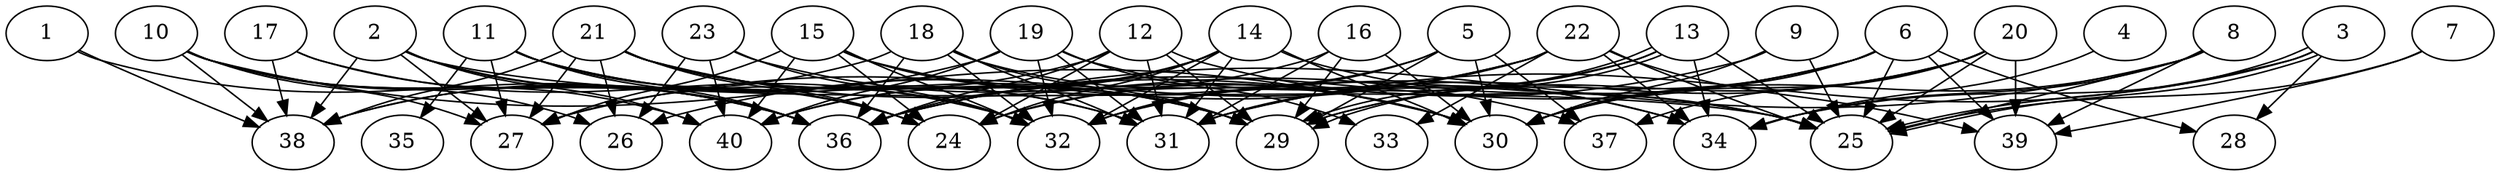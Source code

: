 // DAG (tier=3-complex, mode=compute, n=40, ccr=0.467, fat=0.741, density=0.615, regular=0.247, jump=0.313, mindata=1048576, maxdata=16777216)
// DAG automatically generated by daggen at Sun Aug 24 16:33:35 2025
// /home/ermia/Project/Environments/daggen/bin/daggen --dot --ccr 0.467 --fat 0.741 --regular 0.247 --density 0.615 --jump 0.313 --mindata 1048576 --maxdata 16777216 -n 40 
digraph G {
  1 [size="107814544688407296", alpha="0.11", expect_size="53907272344203648"]
  1 -> 36 [size ="1993836972736512"]
  1 -> 38 [size ="1993836972736512"]
  2 [size="283513828354567776", alpha="0.12", expect_size="141756914177283888"]
  2 -> 24 [size ="125830202130432"]
  2 -> 25 [size ="125830202130432"]
  2 -> 27 [size ="125830202130432"]
  2 -> 36 [size ="125830202130432"]
  2 -> 38 [size ="125830202130432"]
  2 -> 40 [size ="125830202130432"]
  3 [size="419783181868780", alpha="0.03", expect_size="209891590934390"]
  3 -> 25 [size ="29302758309888"]
  3 -> 25 [size ="29302758309888"]
  3 -> 28 [size ="29302758309888"]
  3 -> 31 [size ="29302758309888"]
  3 -> 34 [size ="29302758309888"]
  4 [size="225614798826833600", alpha="0.03", expect_size="112807399413416800"]
  4 -> 34 [size ="351697633280000"]
  5 [size="4150746137865922", alpha="0.19", expect_size="2075373068932961"]
  5 -> 24 [size ="215883586732032"]
  5 -> 29 [size ="215883586732032"]
  5 -> 30 [size ="215883586732032"]
  5 -> 32 [size ="215883586732032"]
  5 -> 37 [size ="215883586732032"]
  6 [size="387560806360809472000", alpha="0.13", expect_size="193780403180404736000"]
  6 -> 25 [size ="425255449395200"]
  6 -> 28 [size ="425255449395200"]
  6 -> 29 [size ="425255449395200"]
  6 -> 30 [size ="425255449395200"]
  6 -> 32 [size ="425255449395200"]
  6 -> 36 [size ="425255449395200"]
  6 -> 39 [size ="425255449395200"]
  7 [size="2492090589512728576000", alpha="0.12", expect_size="1246045294756364288000"]
  7 -> 25 [size ="1470502849740800"]
  7 -> 39 [size ="1470502849740800"]
  8 [size="3453724988525345792", alpha="0.15", expect_size="1726862494262672896"]
  8 -> 25 [size ="1508282464206848"]
  8 -> 30 [size ="1508282464206848"]
  8 -> 34 [size ="1508282464206848"]
  8 -> 36 [size ="1508282464206848"]
  8 -> 39 [size ="1508282464206848"]
  9 [size="318014775706670912", alpha="0.15", expect_size="159007387853335456"]
  9 -> 25 [size ="733509958238208"]
  9 -> 30 [size ="733509958238208"]
  9 -> 36 [size ="733509958238208"]
  10 [size="2523846218702980644864", alpha="0.17", expect_size="1261923109351490322432"]
  10 -> 26 [size ="1482968455446528"]
  10 -> 27 [size ="1482968455446528"]
  10 -> 30 [size ="1482968455446528"]
  10 -> 36 [size ="1482968455446528"]
  10 -> 38 [size ="1482968455446528"]
  10 -> 40 [size ="1482968455446528"]
  11 [size="15404073175395744", alpha="0.20", expect_size="7702036587697872"]
  11 -> 24 [size ="950206560468992"]
  11 -> 27 [size ="950206560468992"]
  11 -> 29 [size ="950206560468992"]
  11 -> 31 [size ="950206560468992"]
  11 -> 35 [size ="950206560468992"]
  11 -> 36 [size ="950206560468992"]
  12 [size="131339448519760019456", alpha="0.10", expect_size="65669724259880009728"]
  12 -> 24 [size ="206706172755968"]
  12 -> 25 [size ="206706172755968"]
  12 -> 27 [size ="206706172755968"]
  12 -> 29 [size ="206706172755968"]
  12 -> 31 [size ="206706172755968"]
  12 -> 36 [size ="206706172755968"]
  13 [size="5164368182512713728", alpha="0.09", expect_size="2582184091256356864"]
  13 -> 24 [size ="23902029873152"]
  13 -> 25 [size ="23902029873152"]
  13 -> 29 [size ="23902029873152"]
  13 -> 29 [size ="23902029873152"]
  13 -> 31 [size ="23902029873152"]
  13 -> 34 [size ="23902029873152"]
  14 [size="82834417092113989632", alpha="0.00", expect_size="41417208546056994816"]
  14 -> 24 [size ="152018765217792"]
  14 -> 25 [size ="152018765217792"]
  14 -> 30 [size ="152018765217792"]
  14 -> 31 [size ="152018765217792"]
  14 -> 32 [size ="152018765217792"]
  14 -> 36 [size ="152018765217792"]
  14 -> 40 [size ="152018765217792"]
  15 [size="34730027679092724", alpha="0.06", expect_size="17365013839546362"]
  15 -> 24 [size ="572334591180800"]
  15 -> 27 [size ="572334591180800"]
  15 -> 29 [size ="572334591180800"]
  15 -> 32 [size ="572334591180800"]
  15 -> 34 [size ="572334591180800"]
  15 -> 40 [size ="572334591180800"]
  16 [size="53559876025667120", alpha="0.04", expect_size="26779938012833560"]
  16 -> 29 [size ="1045325993213952"]
  16 -> 30 [size ="1045325993213952"]
  16 -> 31 [size ="1045325993213952"]
  16 -> 40 [size ="1045325993213952"]
  17 [size="39695444752670280", alpha="0.12", expect_size="19847722376335140"]
  17 -> 32 [size ="1473391961833472"]
  17 -> 36 [size ="1473391961833472"]
  17 -> 38 [size ="1473391961833472"]
  18 [size="1831396869973118208", alpha="0.10", expect_size="915698434986559104"]
  18 -> 29 [size ="1668685525680128"]
  18 -> 30 [size ="1668685525680128"]
  18 -> 31 [size ="1668685525680128"]
  18 -> 32 [size ="1668685525680128"]
  18 -> 36 [size ="1668685525680128"]
  18 -> 38 [size ="1668685525680128"]
  19 [size="683792119418173568", alpha="0.13", expect_size="341896059709086784"]
  19 -> 31 [size ="460602526924800"]
  19 -> 32 [size ="460602526924800"]
  19 -> 33 [size ="460602526924800"]
  19 -> 34 [size ="460602526924800"]
  19 -> 38 [size ="460602526924800"]
  19 -> 40 [size ="460602526924800"]
  20 [size="161945643086415659008", alpha="0.06", expect_size="80972821543207829504"]
  20 -> 25 [size ="237685578924032"]
  20 -> 29 [size ="237685578924032"]
  20 -> 30 [size ="237685578924032"]
  20 -> 31 [size ="237685578924032"]
  20 -> 37 [size ="237685578924032"]
  20 -> 39 [size ="237685578924032"]
  21 [size="1545189312729972736", alpha="0.04", expect_size="772594656364986368"]
  21 -> 24 [size ="10692463689728"]
  21 -> 26 [size ="10692463689728"]
  21 -> 27 [size ="10692463689728"]
  21 -> 29 [size ="10692463689728"]
  21 -> 31 [size ="10692463689728"]
  21 -> 32 [size ="10692463689728"]
  21 -> 37 [size ="10692463689728"]
  21 -> 38 [size ="10692463689728"]
  22 [size="1348101783520467222528", alpha="0.02", expect_size="674050891760233611264"]
  22 -> 25 [size ="976274117885952"]
  22 -> 26 [size ="976274117885952"]
  22 -> 27 [size ="976274117885952"]
  22 -> 32 [size ="976274117885952"]
  22 -> 33 [size ="976274117885952"]
  22 -> 34 [size ="976274117885952"]
  22 -> 39 [size ="976274117885952"]
  23 [size="3725173476133571072", alpha="0.09", expect_size="1862586738066785536"]
  23 -> 26 [size ="1477619610550272"]
  23 -> 30 [size ="1477619610550272"]
  23 -> 32 [size ="1477619610550272"]
  23 -> 40 [size ="1477619610550272"]
  24 [size="1047860671649589231616", alpha="0.08", expect_size="523930335824794615808"]
  25 [size="53297848047885816", alpha="0.12", expect_size="26648924023942908"]
  26 [size="3085487278668656934912", alpha="0.05", expect_size="1542743639334328467456"]
  27 [size="3035372611858520576", alpha="0.03", expect_size="1517686305929260288"]
  28 [size="1206841481884714", alpha="0.03", expect_size="603420740942357"]
  29 [size="29973288368483004", alpha="0.09", expect_size="14986644184241502"]
  30 [size="12246905166783053824", alpha="0.18", expect_size="6123452583391526912"]
  31 [size="1089205219426664448", alpha="0.19", expect_size="544602609713332224"]
  32 [size="19342408823955456", alpha="0.01", expect_size="9671204411977728"]
  33 [size="989477389973487104", alpha="0.09", expect_size="494738694986743552"]
  34 [size="1958394732335404679168", alpha="0.12", expect_size="979197366167702339584"]
  35 [size="146834271535252897792", alpha="0.08", expect_size="73417135767626448896"]
  36 [size="2576599872565913059328", alpha="0.12", expect_size="1288299936282956529664"]
  37 [size="25486239130559116", alpha="0.10", expect_size="12743119565279558"]
  38 [size="22165673026387284", alpha="0.17", expect_size="11082836513193642"]
  39 [size="1289869430957062912", alpha="0.16", expect_size="644934715478531456"]
  40 [size="1702140954388987904000", alpha="0.06", expect_size="851070477194493952000"]
}